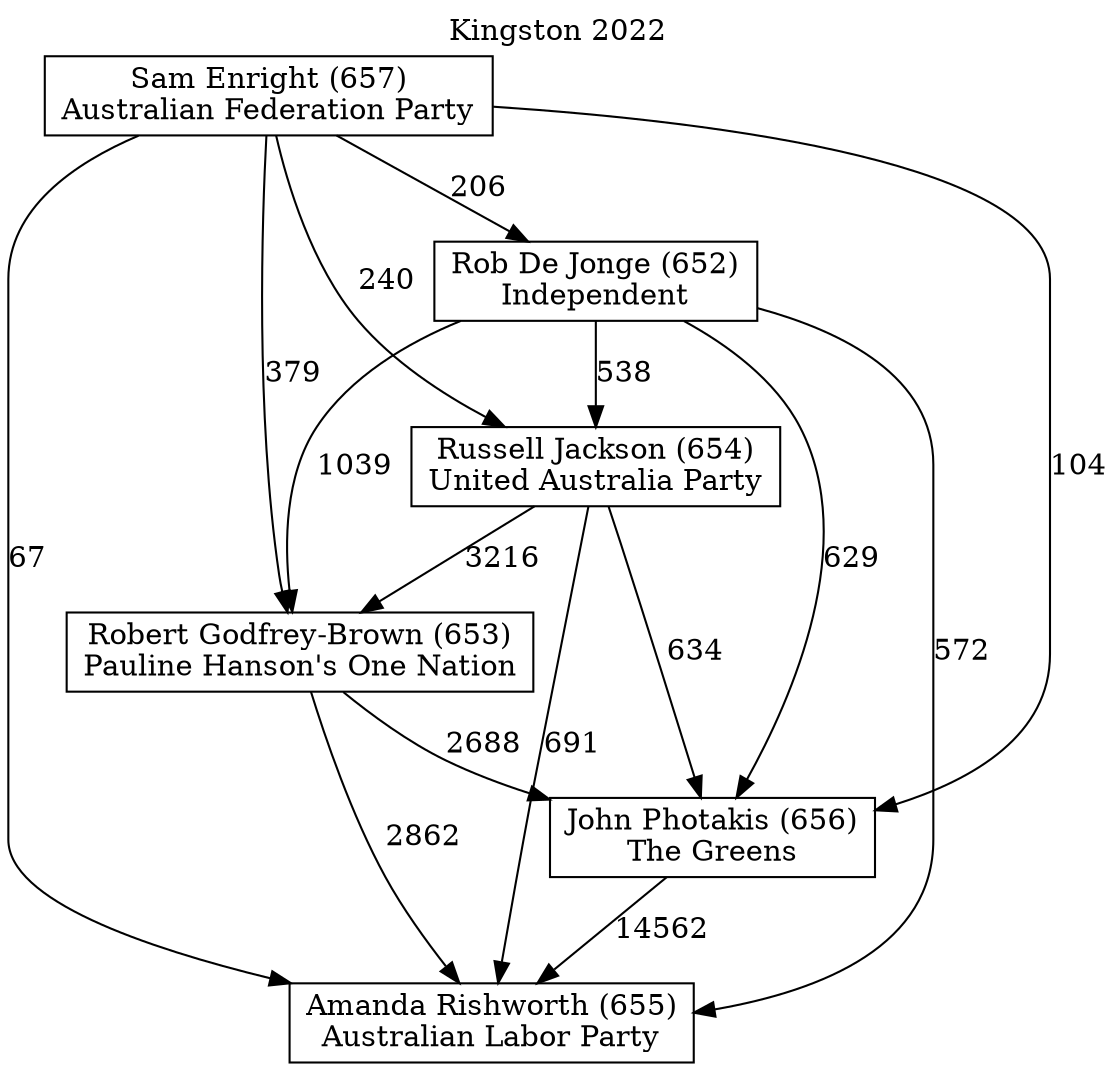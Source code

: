 // House preference flow
digraph "Amanda Rishworth (655)_Kingston_2022" {
	graph [label="Kingston 2022" labelloc=t mclimit=10]
	node [shape=box]
	"Amanda Rishworth (655)" [label="Amanda Rishworth (655)
Australian Labor Party"]
	"John Photakis (656)" [label="John Photakis (656)
The Greens"]
	"Robert Godfrey-Brown (653)" [label="Robert Godfrey-Brown (653)
Pauline Hanson's One Nation"]
	"Sam Enright (657)" [label="Sam Enright (657)
Australian Federation Party"]
	"Russell Jackson (654)" [label="Russell Jackson (654)
United Australia Party"]
	"Rob De Jonge (652)" [label="Rob De Jonge (652)
Independent"]
	"Sam Enright (657)" -> "Amanda Rishworth (655)" [label=67]
	"Sam Enright (657)" -> "Rob De Jonge (652)" [label=206]
	"Rob De Jonge (652)" -> "Robert Godfrey-Brown (653)" [label=1039]
	"Russell Jackson (654)" -> "Robert Godfrey-Brown (653)" [label=3216]
	"John Photakis (656)" -> "Amanda Rishworth (655)" [label=14562]
	"Rob De Jonge (652)" -> "Russell Jackson (654)" [label=538]
	"Sam Enright (657)" -> "Russell Jackson (654)" [label=240]
	"Russell Jackson (654)" -> "Amanda Rishworth (655)" [label=691]
	"Sam Enright (657)" -> "Robert Godfrey-Brown (653)" [label=379]
	"Rob De Jonge (652)" -> "John Photakis (656)" [label=629]
	"Rob De Jonge (652)" -> "Amanda Rishworth (655)" [label=572]
	"Robert Godfrey-Brown (653)" -> "Amanda Rishworth (655)" [label=2862]
	"Sam Enright (657)" -> "John Photakis (656)" [label=104]
	"Robert Godfrey-Brown (653)" -> "John Photakis (656)" [label=2688]
	"Russell Jackson (654)" -> "John Photakis (656)" [label=634]
}
